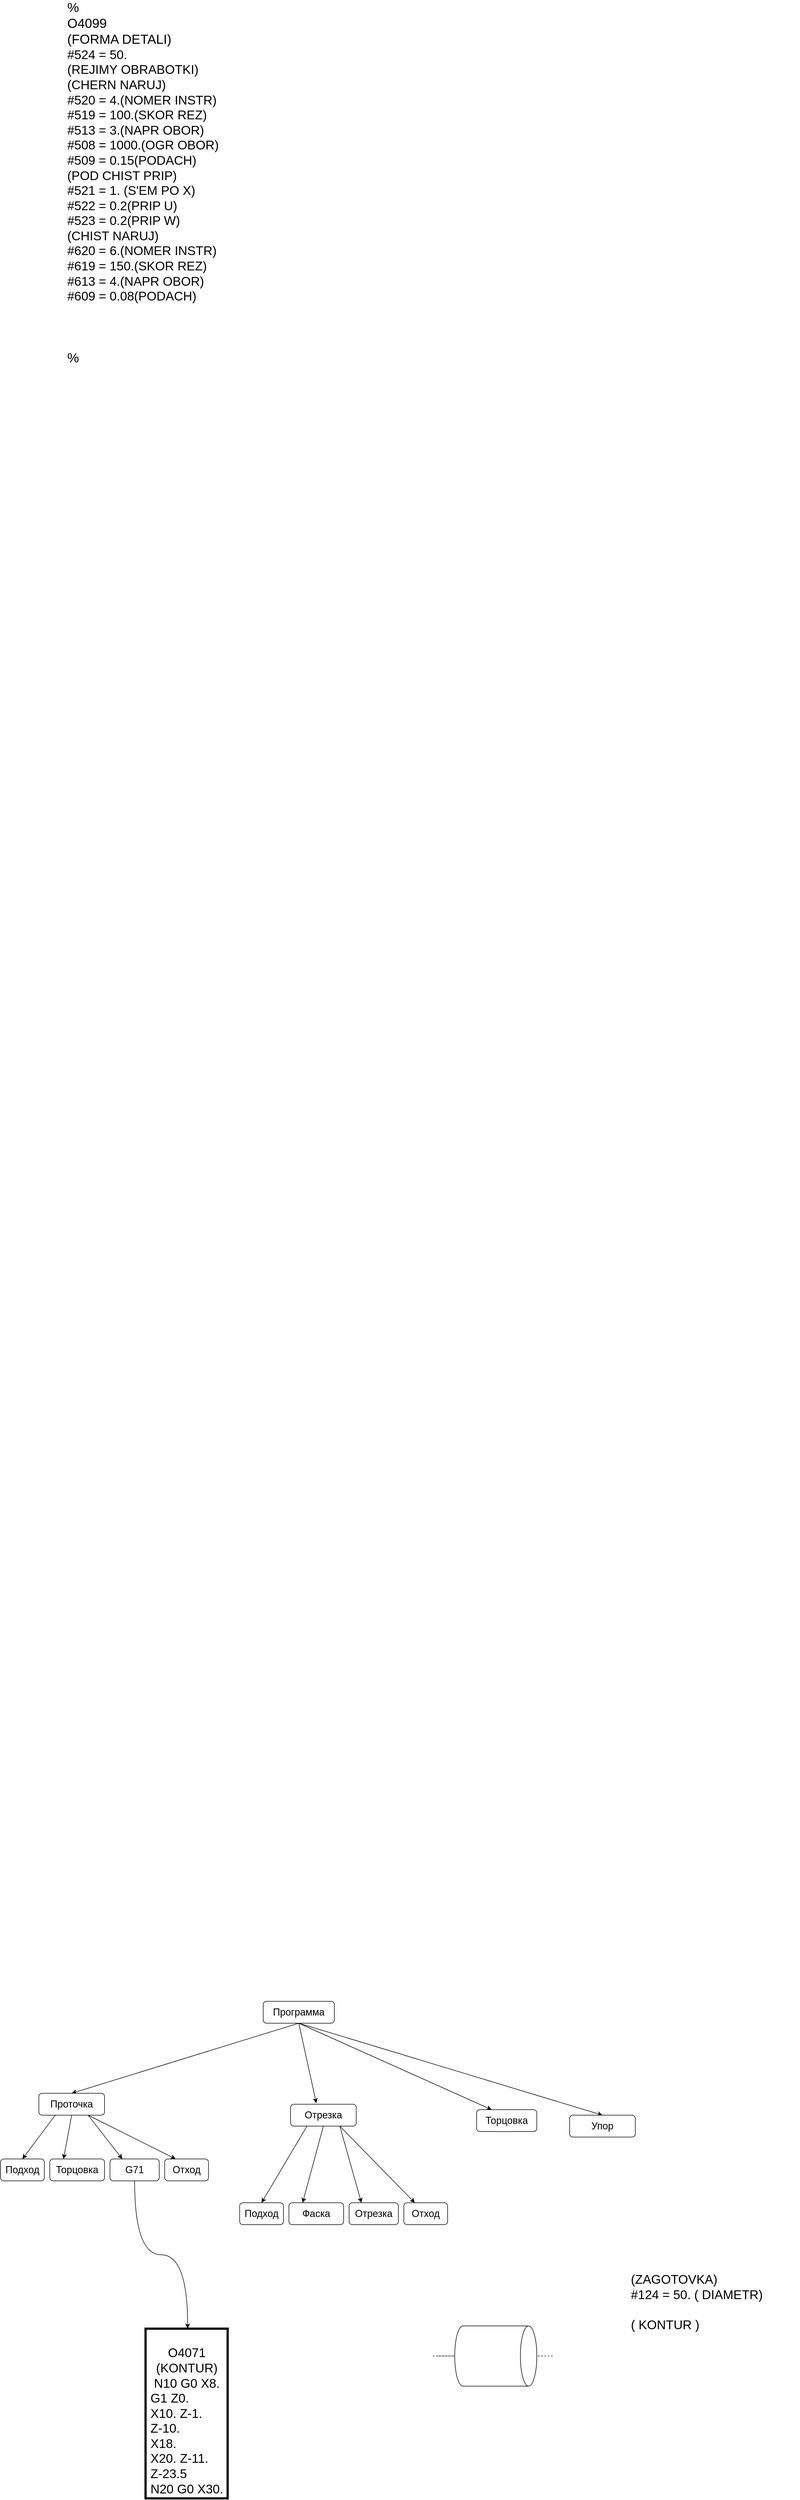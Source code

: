 <mxfile version="14.3.1" type="github">
  <diagram id="9b29NjYqTrj-mVDnBG7-" name="Page-1">
    <mxGraphModel dx="2126" dy="10568" grid="1" gridSize="10" guides="1" tooltips="1" connect="1" arrows="1" fold="1" page="1" pageScale="1" pageWidth="3300" pageHeight="4681" math="0" shadow="0">
      <root>
        <mxCell id="0" />
        <mxCell id="1" parent="0" />
        <mxCell id="tG_C3jQApdDCh5Vsgwhr-6" style="rounded=0;orthogonalLoop=1;jettySize=auto;html=1;exitX=0.5;exitY=1;exitDx=0;exitDy=0;entryX=0.5;entryY=0;entryDx=0;entryDy=0;" edge="1" parent="1" source="tG_C3jQApdDCh5Vsgwhr-1" target="tG_C3jQApdDCh5Vsgwhr-2">
          <mxGeometry relative="1" as="geometry" />
        </mxCell>
        <mxCell id="tG_C3jQApdDCh5Vsgwhr-10" style="edgeStyle=none;rounded=0;orthogonalLoop=1;jettySize=auto;html=1;exitX=0.5;exitY=1;exitDx=0;exitDy=0;entryX=0.392;entryY=-0.05;entryDx=0;entryDy=0;entryPerimeter=0;" edge="1" parent="1" source="tG_C3jQApdDCh5Vsgwhr-1" target="tG_C3jQApdDCh5Vsgwhr-40">
          <mxGeometry relative="1" as="geometry">
            <mxPoint x="590" y="-1020" as="targetPoint" />
          </mxGeometry>
        </mxCell>
        <mxCell id="tG_C3jQApdDCh5Vsgwhr-13" style="edgeStyle=none;rounded=0;orthogonalLoop=1;jettySize=auto;html=1;exitX=0.5;exitY=1;exitDx=0;exitDy=0;entryX=0.25;entryY=0;entryDx=0;entryDy=0;" edge="1" parent="1" source="tG_C3jQApdDCh5Vsgwhr-1" target="tG_C3jQApdDCh5Vsgwhr-11">
          <mxGeometry relative="1" as="geometry" />
        </mxCell>
        <mxCell id="tG_C3jQApdDCh5Vsgwhr-16" style="edgeStyle=none;rounded=0;orthogonalLoop=1;jettySize=auto;html=1;exitX=0.5;exitY=1;exitDx=0;exitDy=0;entryX=0.5;entryY=0;entryDx=0;entryDy=0;" edge="1" parent="1" source="tG_C3jQApdDCh5Vsgwhr-1" target="tG_C3jQApdDCh5Vsgwhr-14">
          <mxGeometry relative="1" as="geometry" />
        </mxCell>
        <mxCell id="tG_C3jQApdDCh5Vsgwhr-1" value="&lt;font style=&quot;font-size: 18px&quot;&gt;Программа&lt;/font&gt;" style="rounded=1;whiteSpace=wrap;html=1;" vertex="1" parent="1">
          <mxGeometry x="490" y="-1208" width="130" height="40" as="geometry" />
        </mxCell>
        <mxCell id="tG_C3jQApdDCh5Vsgwhr-21" style="edgeStyle=none;rounded=0;orthogonalLoop=1;jettySize=auto;html=1;exitX=0.25;exitY=1;exitDx=0;exitDy=0;entryX=0.5;entryY=0;entryDx=0;entryDy=0;" edge="1" parent="1" source="tG_C3jQApdDCh5Vsgwhr-2" target="tG_C3jQApdDCh5Vsgwhr-18">
          <mxGeometry relative="1" as="geometry" />
        </mxCell>
        <mxCell id="tG_C3jQApdDCh5Vsgwhr-23" style="edgeStyle=none;rounded=0;orthogonalLoop=1;jettySize=auto;html=1;exitX=0.5;exitY=1;exitDx=0;exitDy=0;entryX=0.25;entryY=0;entryDx=0;entryDy=0;" edge="1" parent="1" source="tG_C3jQApdDCh5Vsgwhr-2" target="tG_C3jQApdDCh5Vsgwhr-22">
          <mxGeometry relative="1" as="geometry" />
        </mxCell>
        <mxCell id="tG_C3jQApdDCh5Vsgwhr-25" style="edgeStyle=none;rounded=0;orthogonalLoop=1;jettySize=auto;html=1;exitX=0.75;exitY=1;exitDx=0;exitDy=0;entryX=0.25;entryY=0;entryDx=0;entryDy=0;" edge="1" parent="1" source="tG_C3jQApdDCh5Vsgwhr-2" target="tG_C3jQApdDCh5Vsgwhr-24">
          <mxGeometry relative="1" as="geometry" />
        </mxCell>
        <mxCell id="tG_C3jQApdDCh5Vsgwhr-27" style="edgeStyle=none;rounded=0;orthogonalLoop=1;jettySize=auto;html=1;exitX=0.75;exitY=1;exitDx=0;exitDy=0;entryX=0.25;entryY=0;entryDx=0;entryDy=0;" edge="1" parent="1" source="tG_C3jQApdDCh5Vsgwhr-2" target="tG_C3jQApdDCh5Vsgwhr-26">
          <mxGeometry relative="1" as="geometry" />
        </mxCell>
        <mxCell id="tG_C3jQApdDCh5Vsgwhr-2" value="&lt;font style=&quot;font-size: 18px&quot;&gt;Проточка&lt;/font&gt;" style="rounded=1;whiteSpace=wrap;html=1;" vertex="1" parent="1">
          <mxGeometry x="80" y="-1040" width="120" height="40" as="geometry" />
        </mxCell>
        <mxCell id="tG_C3jQApdDCh5Vsgwhr-11" value="&lt;font style=&quot;font-size: 18px&quot;&gt;Торцовка&lt;/font&gt;" style="rounded=1;whiteSpace=wrap;html=1;" vertex="1" parent="1">
          <mxGeometry x="880" y="-1010" width="110" height="40" as="geometry" />
        </mxCell>
        <mxCell id="tG_C3jQApdDCh5Vsgwhr-14" value="&lt;font style=&quot;font-size: 18px&quot;&gt;Упор&lt;/font&gt;" style="rounded=1;whiteSpace=wrap;html=1;" vertex="1" parent="1">
          <mxGeometry x="1050" y="-1000" width="120" height="40" as="geometry" />
        </mxCell>
        <mxCell id="tG_C3jQApdDCh5Vsgwhr-18" value="&lt;font style=&quot;font-size: 18px&quot;&gt;Подход&lt;/font&gt;" style="rounded=1;whiteSpace=wrap;html=1;" vertex="1" parent="1">
          <mxGeometry x="10" y="-920" width="80" height="40" as="geometry" />
        </mxCell>
        <mxCell id="tG_C3jQApdDCh5Vsgwhr-22" value="&lt;font style=&quot;font-size: 18px&quot;&gt;Торцовка&lt;/font&gt;" style="rounded=1;whiteSpace=wrap;html=1;" vertex="1" parent="1">
          <mxGeometry x="100" y="-920" width="100" height="40" as="geometry" />
        </mxCell>
        <mxCell id="tG_C3jQApdDCh5Vsgwhr-65" style="edgeStyle=orthogonalEdgeStyle;curved=1;rounded=0;orthogonalLoop=1;jettySize=auto;html=1;exitX=0.5;exitY=1;exitDx=0;exitDy=0;entryX=0.512;entryY=0.018;entryDx=0;entryDy=0;entryPerimeter=0;fontSize=23;" edge="1" parent="1" source="tG_C3jQApdDCh5Vsgwhr-24" target="tG_C3jQApdDCh5Vsgwhr-63">
          <mxGeometry relative="1" as="geometry" />
        </mxCell>
        <mxCell id="tG_C3jQApdDCh5Vsgwhr-24" value="&lt;font style=&quot;font-size: 18px&quot;&gt;G71&lt;/font&gt;" style="rounded=1;whiteSpace=wrap;html=1;" vertex="1" parent="1">
          <mxGeometry x="210" y="-920" width="90" height="40" as="geometry" />
        </mxCell>
        <mxCell id="tG_C3jQApdDCh5Vsgwhr-26" value="&lt;span style=&quot;font-size: 18px&quot;&gt;Отход&lt;/span&gt;" style="rounded=1;whiteSpace=wrap;html=1;" vertex="1" parent="1">
          <mxGeometry x="310" y="-920" width="80" height="40" as="geometry" />
        </mxCell>
        <mxCell id="tG_C3jQApdDCh5Vsgwhr-36" style="edgeStyle=none;rounded=0;orthogonalLoop=1;jettySize=auto;html=1;exitX=0.25;exitY=1;exitDx=0;exitDy=0;entryX=0.5;entryY=0;entryDx=0;entryDy=0;" edge="1" source="tG_C3jQApdDCh5Vsgwhr-40" target="tG_C3jQApdDCh5Vsgwhr-41" parent="1">
          <mxGeometry relative="1" as="geometry" />
        </mxCell>
        <mxCell id="tG_C3jQApdDCh5Vsgwhr-37" style="edgeStyle=none;rounded=0;orthogonalLoop=1;jettySize=auto;html=1;exitX=0.5;exitY=1;exitDx=0;exitDy=0;entryX=0.25;entryY=0;entryDx=0;entryDy=0;" edge="1" source="tG_C3jQApdDCh5Vsgwhr-40" target="tG_C3jQApdDCh5Vsgwhr-42" parent="1">
          <mxGeometry relative="1" as="geometry" />
        </mxCell>
        <mxCell id="tG_C3jQApdDCh5Vsgwhr-38" style="edgeStyle=none;rounded=0;orthogonalLoop=1;jettySize=auto;html=1;exitX=0.75;exitY=1;exitDx=0;exitDy=0;entryX=0.25;entryY=0;entryDx=0;entryDy=0;" edge="1" source="tG_C3jQApdDCh5Vsgwhr-40" target="tG_C3jQApdDCh5Vsgwhr-43" parent="1">
          <mxGeometry relative="1" as="geometry" />
        </mxCell>
        <mxCell id="tG_C3jQApdDCh5Vsgwhr-39" style="edgeStyle=none;rounded=0;orthogonalLoop=1;jettySize=auto;html=1;exitX=0.75;exitY=1;exitDx=0;exitDy=0;entryX=0.25;entryY=0;entryDx=0;entryDy=0;" edge="1" source="tG_C3jQApdDCh5Vsgwhr-40" target="tG_C3jQApdDCh5Vsgwhr-44" parent="1">
          <mxGeometry relative="1" as="geometry" />
        </mxCell>
        <mxCell id="tG_C3jQApdDCh5Vsgwhr-40" value="&lt;font style=&quot;font-size: 18px&quot;&gt;Отрезка&lt;/font&gt;" style="rounded=1;whiteSpace=wrap;html=1;" vertex="1" parent="1">
          <mxGeometry x="540" y="-1020" width="120" height="40" as="geometry" />
        </mxCell>
        <mxCell id="tG_C3jQApdDCh5Vsgwhr-41" value="&lt;font style=&quot;font-size: 18px&quot;&gt;Подход&lt;/font&gt;" style="rounded=1;whiteSpace=wrap;html=1;" vertex="1" parent="1">
          <mxGeometry x="447" y="-840" width="80" height="40" as="geometry" />
        </mxCell>
        <mxCell id="tG_C3jQApdDCh5Vsgwhr-42" value="&lt;span style=&quot;font-size: 18px&quot;&gt;Фаска&lt;/span&gt;" style="rounded=1;whiteSpace=wrap;html=1;" vertex="1" parent="1">
          <mxGeometry x="537" y="-840" width="100" height="40" as="geometry" />
        </mxCell>
        <mxCell id="tG_C3jQApdDCh5Vsgwhr-43" value="&lt;font style=&quot;font-size: 18px&quot;&gt;Отрезка&lt;/font&gt;" style="rounded=1;whiteSpace=wrap;html=1;" vertex="1" parent="1">
          <mxGeometry x="647" y="-840" width="90" height="40" as="geometry" />
        </mxCell>
        <mxCell id="tG_C3jQApdDCh5Vsgwhr-44" value="&lt;span style=&quot;font-size: 18px&quot;&gt;Отход&lt;/span&gt;" style="rounded=1;whiteSpace=wrap;html=1;" vertex="1" parent="1">
          <mxGeometry x="747" y="-840" width="80" height="40" as="geometry" />
        </mxCell>
        <mxCell id="tG_C3jQApdDCh5Vsgwhr-57" value="" style="endArrow=none;dashed=1;html=1;fontSize=23;" edge="1" parent="1">
          <mxGeometry width="50" height="50" relative="1" as="geometry">
            <mxPoint x="800" y="-560" as="sourcePoint" />
            <mxPoint x="1020" y="-560" as="targetPoint" />
          </mxGeometry>
        </mxCell>
        <mxCell id="tG_C3jQApdDCh5Vsgwhr-53" value="" style="shape=cylinder3;whiteSpace=wrap;html=1;boundedLbl=1;backgroundOutline=1;size=15;fontSize=23;rotation=90;" vertex="1" parent="1">
          <mxGeometry x="860" y="-635" width="110" height="150" as="geometry" />
        </mxCell>
        <mxCell id="tG_C3jQApdDCh5Vsgwhr-58" value="" style="endArrow=none;dashed=1;html=1;fontSize=23;" edge="1" parent="1" target="tG_C3jQApdDCh5Vsgwhr-53">
          <mxGeometry width="50" height="50" relative="1" as="geometry">
            <mxPoint x="810" y="-560" as="sourcePoint" />
            <mxPoint x="1020" y="-560" as="targetPoint" />
          </mxGeometry>
        </mxCell>
        <mxCell id="tG_C3jQApdDCh5Vsgwhr-61" value="(ZAGOTOVKA)&lt;br&gt;#124 = 50. ( DIAMETR)&lt;br&gt;&lt;br&gt;( KONTUR )&lt;br&gt;" style="text;html=1;strokeColor=none;fillColor=none;align=left;verticalAlign=top;whiteSpace=wrap;rounded=0;fontSize=23;horizontal=1;" vertex="1" parent="1">
          <mxGeometry x="1160" y="-720" width="310" height="240" as="geometry" />
        </mxCell>
        <mxCell id="tG_C3jQApdDCh5Vsgwhr-63" value="&lt;br&gt;O4071&lt;br&gt;(KONTUR)&lt;br&gt;N10 G0 X8.&lt;br&gt;&lt;div style=&quot;text-align: left&quot;&gt;&lt;span&gt;G1 Z0.&lt;/span&gt;&lt;/div&gt;&lt;div style=&quot;text-align: left&quot;&gt;&lt;span&gt;X10. Z-1.&lt;/span&gt;&lt;/div&gt;&lt;div style=&quot;text-align: left&quot;&gt;&lt;span&gt;Z-10.&lt;/span&gt;&lt;/div&gt;&lt;div style=&quot;text-align: left&quot;&gt;&lt;span&gt;X18.&lt;/span&gt;&lt;/div&gt;&lt;div style=&quot;text-align: left&quot;&gt;X20. Z-11.&lt;/div&gt;&lt;div style=&quot;text-align: left&quot;&gt;Z-23.5&lt;/div&gt;&lt;div style=&quot;text-align: left&quot;&gt;N20 G0 X30.&lt;/div&gt;" style="text;html=1;align=center;verticalAlign=middle;resizable=0;points=[];autosize=1;fontSize=23;labelBorderColor=none;spacing=0;spacingTop=0;spacingLeft=0;labelBackgroundColor=#ffffff;strokeWidth=4;perimeterSpacing=6;strokeColor=#000000;" vertex="1" parent="1">
          <mxGeometry x="275" y="-610" width="150" height="310" as="geometry" />
        </mxCell>
        <mxCell id="tG_C3jQApdDCh5Vsgwhr-67" value="&lt;span style=&quot;font-size: 24px&quot;&gt;%&lt;/span&gt;&lt;br&gt;&lt;span style=&quot;font-size: 24px&quot;&gt;O4099&lt;/span&gt;&lt;br&gt;&lt;span style=&quot;font-size: 24px&quot;&gt;(FORMA DETALI)&lt;br&gt;&lt;/span&gt;#524 = 50.&lt;br&gt;(REJIMY OBRABOTKI)&lt;br&gt;(CHERN NARUJ)&lt;br&gt;#520 = 4.(NOMER INSTR)&lt;br&gt;#519 = 100.(SKOR REZ)&lt;br&gt;#513 = 3.(NAPR OBOR)&lt;br&gt;#508 = 1000.(OGR OBOR)&lt;br&gt;#509 = 0.15(PODACH)&lt;br&gt;(POD CHIST PRIP)&lt;br&gt;#521 = 1. (S&#39;EM PO X)&lt;br&gt;#522 = 0.2(PRIP U)&lt;br&gt;#523 = 0.2(PRIP W)&lt;br&gt;(CHIST NARUJ)&lt;br&gt;#620 = 6.(NOMER INSTR)&lt;br&gt;#619 = 150.(SKOR REZ)&lt;br&gt;#613 = 4.(NAPR OBOR)&lt;br&gt;#609 = 0.08(PODACH)&lt;br&gt;&lt;br&gt;&lt;br&gt;&lt;div&gt;&lt;span style=&quot;font-size: 24px&quot;&gt;&lt;br&gt;&lt;/span&gt;&lt;/div&gt;&lt;span style=&quot;font-size: 24px&quot;&gt;%&lt;/span&gt;" style="text;html=1;align=left;verticalAlign=middle;resizable=0;points=[];autosize=1;fontSize=23;" vertex="1" parent="1">
          <mxGeometry x="130" y="-4860" width="290" height="660" as="geometry" />
        </mxCell>
      </root>
    </mxGraphModel>
  </diagram>
</mxfile>
